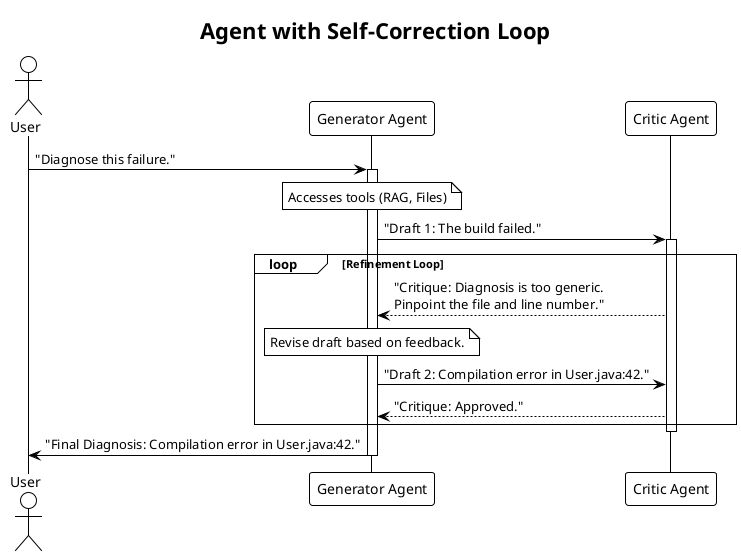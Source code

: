 @startuml
!theme plain

title Agent with Self-Correction Loop

actor User
participant "Generator Agent" as Generator
participant "Critic Agent" as Critic

User -> Generator : "Diagnose this failure."
activate Generator

note over Generator : Accesses tools (RAG, Files)

Generator -> Critic : "Draft 1: The build failed."
activate Critic

loop Refinement Loop
    Critic --> Generator : "Critique: Diagnosis is too generic.\nPinpoint the file and line number."
    note over Generator : Revise draft based on feedback.
    Generator -> Critic : "Draft 2: Compilation error in User.java:42."
    Critic --> Generator : "Critique: Approved."
end

deactivate Critic
Generator -> User : "Final Diagnosis: Compilation error in User.java:42."
deactivate Generator

@enduml